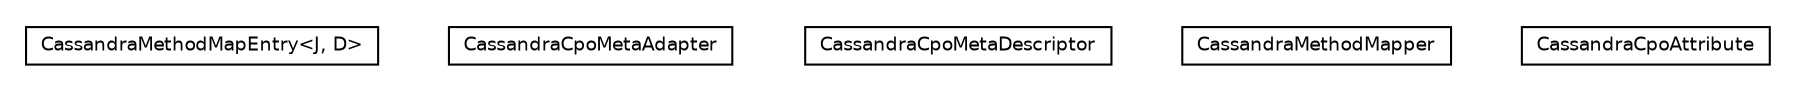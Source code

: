 #!/usr/local/bin/dot
#
# Class diagram 
# Generated by UmlGraph version 4.6 (http://www.spinellis.gr/sw/umlgraph)
#

digraph G {
	edge [fontname="Helvetica",fontsize=10,labelfontname="Helvetica",labelfontsize=10];
	node [fontname="Helvetica",fontsize=10,shape=plaintext];
	// org.synchronoss.cpo.cassandra.meta.CassandraMethodMapEntry<J, D>
	c6177 [label=<<table border="0" cellborder="1" cellspacing="0" cellpadding="2" port="p" href="./CassandraMethodMapEntry.html">
		<tr><td><table border="0" cellspacing="0" cellpadding="1">
			<tr><td> CassandraMethodMapEntry&lt;J, D&gt; </td></tr>
		</table></td></tr>
		</table>>, fontname="Helvetica", fontcolor="black", fontsize=9.0];
	// org.synchronoss.cpo.cassandra.meta.CassandraCpoMetaAdapter
	c6178 [label=<<table border="0" cellborder="1" cellspacing="0" cellpadding="2" port="p" href="./CassandraCpoMetaAdapter.html">
		<tr><td><table border="0" cellspacing="0" cellpadding="1">
			<tr><td> CassandraCpoMetaAdapter </td></tr>
		</table></td></tr>
		</table>>, fontname="Helvetica", fontcolor="black", fontsize=9.0];
	// org.synchronoss.cpo.cassandra.meta.CassandraCpoMetaDescriptor
	c6179 [label=<<table border="0" cellborder="1" cellspacing="0" cellpadding="2" port="p" href="./CassandraCpoMetaDescriptor.html">
		<tr><td><table border="0" cellspacing="0" cellpadding="1">
			<tr><td> CassandraCpoMetaDescriptor </td></tr>
		</table></td></tr>
		</table>>, fontname="Helvetica", fontcolor="black", fontsize=9.0];
	// org.synchronoss.cpo.cassandra.meta.CassandraMethodMapper
	c6180 [label=<<table border="0" cellborder="1" cellspacing="0" cellpadding="2" port="p" href="./CassandraMethodMapper.html">
		<tr><td><table border="0" cellspacing="0" cellpadding="1">
			<tr><td> CassandraMethodMapper </td></tr>
		</table></td></tr>
		</table>>, fontname="Helvetica", fontcolor="black", fontsize=9.0];
	// org.synchronoss.cpo.cassandra.meta.CassandraCpoAttribute
	c6181 [label=<<table border="0" cellborder="1" cellspacing="0" cellpadding="2" port="p" href="./CassandraCpoAttribute.html">
		<tr><td><table border="0" cellspacing="0" cellpadding="1">
			<tr><td> CassandraCpoAttribute </td></tr>
		</table></td></tr>
		</table>>, fontname="Helvetica", fontcolor="black", fontsize=9.0];
}

